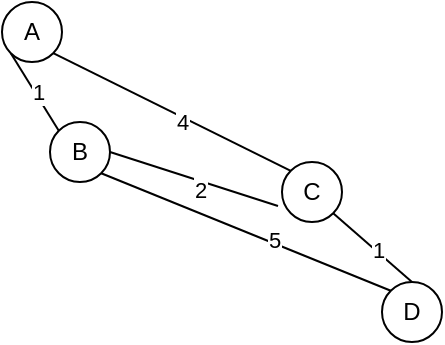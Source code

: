 <mxfile version="24.4.9" type="github">
  <diagram name="Página-1" id="gBZvOCAhEAVnATX2iZ13">
    <mxGraphModel dx="1434" dy="744" grid="1" gridSize="10" guides="1" tooltips="1" connect="1" arrows="1" fold="1" page="1" pageScale="1" pageWidth="827" pageHeight="1169" math="0" shadow="0">
      <root>
        <mxCell id="0" />
        <mxCell id="1" parent="0" />
        <mxCell id="MW6mquucjefnpmfYClPw-1" value="A" style="ellipse;whiteSpace=wrap;html=1;aspect=fixed;" vertex="1" parent="1">
          <mxGeometry x="360" y="170" width="30" height="30" as="geometry" />
        </mxCell>
        <mxCell id="MW6mquucjefnpmfYClPw-2" value="C" style="ellipse;whiteSpace=wrap;html=1;aspect=fixed;" vertex="1" parent="1">
          <mxGeometry x="500" y="250" width="30" height="30" as="geometry" />
        </mxCell>
        <mxCell id="MW6mquucjefnpmfYClPw-3" value="D" style="ellipse;whiteSpace=wrap;html=1;aspect=fixed;" vertex="1" parent="1">
          <mxGeometry x="550" y="310" width="30" height="30" as="geometry" />
        </mxCell>
        <mxCell id="MW6mquucjefnpmfYClPw-4" value="B" style="ellipse;whiteSpace=wrap;html=1;aspect=fixed;" vertex="1" parent="1">
          <mxGeometry x="384" y="230" width="30" height="30" as="geometry" />
        </mxCell>
        <mxCell id="MW6mquucjefnpmfYClPw-5" value="" style="endArrow=none;html=1;rounded=0;entryX=1;entryY=1;entryDx=0;entryDy=0;exitX=0;exitY=0;exitDx=0;exitDy=0;" edge="1" parent="1" source="MW6mquucjefnpmfYClPw-2" target="MW6mquucjefnpmfYClPw-1">
          <mxGeometry width="50" height="50" relative="1" as="geometry">
            <mxPoint x="390" y="410" as="sourcePoint" />
            <mxPoint x="440" y="360" as="targetPoint" />
          </mxGeometry>
        </mxCell>
        <mxCell id="MW6mquucjefnpmfYClPw-6" value="4" style="edgeLabel;html=1;align=center;verticalAlign=middle;resizable=0;points=[];" vertex="1" connectable="0" parent="MW6mquucjefnpmfYClPw-5">
          <mxGeometry x="-0.104" y="2" relative="1" as="geometry">
            <mxPoint as="offset" />
          </mxGeometry>
        </mxCell>
        <mxCell id="MW6mquucjefnpmfYClPw-7" value="" style="endArrow=none;html=1;rounded=0;entryX=0;entryY=1;entryDx=0;entryDy=0;exitX=0;exitY=0;exitDx=0;exitDy=0;" edge="1" parent="1" source="MW6mquucjefnpmfYClPw-4" target="MW6mquucjefnpmfYClPw-1">
          <mxGeometry width="50" height="50" relative="1" as="geometry">
            <mxPoint x="390" y="410" as="sourcePoint" />
            <mxPoint x="440" y="360" as="targetPoint" />
          </mxGeometry>
        </mxCell>
        <mxCell id="MW6mquucjefnpmfYClPw-9" value="1" style="edgeLabel;html=1;align=center;verticalAlign=middle;resizable=0;points=[];" vertex="1" connectable="0" parent="MW6mquucjefnpmfYClPw-7">
          <mxGeometry x="-0.041" y="-1" relative="1" as="geometry">
            <mxPoint as="offset" />
          </mxGeometry>
        </mxCell>
        <mxCell id="MW6mquucjefnpmfYClPw-10" value="" style="endArrow=none;html=1;rounded=0;exitX=1;exitY=0.5;exitDx=0;exitDy=0;entryX=-0.067;entryY=0.733;entryDx=0;entryDy=0;entryPerimeter=0;" edge="1" parent="1" source="MW6mquucjefnpmfYClPw-4" target="MW6mquucjefnpmfYClPw-2">
          <mxGeometry width="50" height="50" relative="1" as="geometry">
            <mxPoint x="390" y="410" as="sourcePoint" />
            <mxPoint x="440" y="360" as="targetPoint" />
          </mxGeometry>
        </mxCell>
        <mxCell id="MW6mquucjefnpmfYClPw-11" value="2" style="edgeLabel;html=1;align=center;verticalAlign=middle;resizable=0;points=[];" vertex="1" connectable="0" parent="MW6mquucjefnpmfYClPw-10">
          <mxGeometry x="0.099" y="-4" relative="1" as="geometry">
            <mxPoint as="offset" />
          </mxGeometry>
        </mxCell>
        <mxCell id="MW6mquucjefnpmfYClPw-12" value="" style="endArrow=none;html=1;rounded=0;exitX=1;exitY=1;exitDx=0;exitDy=0;entryX=0;entryY=0;entryDx=0;entryDy=0;" edge="1" parent="1" source="MW6mquucjefnpmfYClPw-4" target="MW6mquucjefnpmfYClPw-3">
          <mxGeometry width="50" height="50" relative="1" as="geometry">
            <mxPoint x="390" y="410" as="sourcePoint" />
            <mxPoint x="440" y="360" as="targetPoint" />
          </mxGeometry>
        </mxCell>
        <mxCell id="MW6mquucjefnpmfYClPw-13" value="5" style="edgeLabel;html=1;align=center;verticalAlign=middle;resizable=0;points=[];" vertex="1" connectable="0" parent="MW6mquucjefnpmfYClPw-12">
          <mxGeometry x="0.186" y="1" relative="1" as="geometry">
            <mxPoint y="-1" as="offset" />
          </mxGeometry>
        </mxCell>
        <mxCell id="MW6mquucjefnpmfYClPw-14" value="" style="endArrow=none;html=1;rounded=0;entryX=1;entryY=1;entryDx=0;entryDy=0;exitX=0.5;exitY=0;exitDx=0;exitDy=0;" edge="1" parent="1" source="MW6mquucjefnpmfYClPw-3" target="MW6mquucjefnpmfYClPw-2">
          <mxGeometry width="50" height="50" relative="1" as="geometry">
            <mxPoint x="600" y="280" as="sourcePoint" />
            <mxPoint x="440" y="360" as="targetPoint" />
          </mxGeometry>
        </mxCell>
        <mxCell id="MW6mquucjefnpmfYClPw-15" value="1" style="edgeLabel;html=1;align=center;verticalAlign=middle;resizable=0;points=[];" vertex="1" connectable="0" parent="MW6mquucjefnpmfYClPw-14">
          <mxGeometry x="-0.073" y="-1" relative="1" as="geometry">
            <mxPoint as="offset" />
          </mxGeometry>
        </mxCell>
      </root>
    </mxGraphModel>
  </diagram>
</mxfile>
